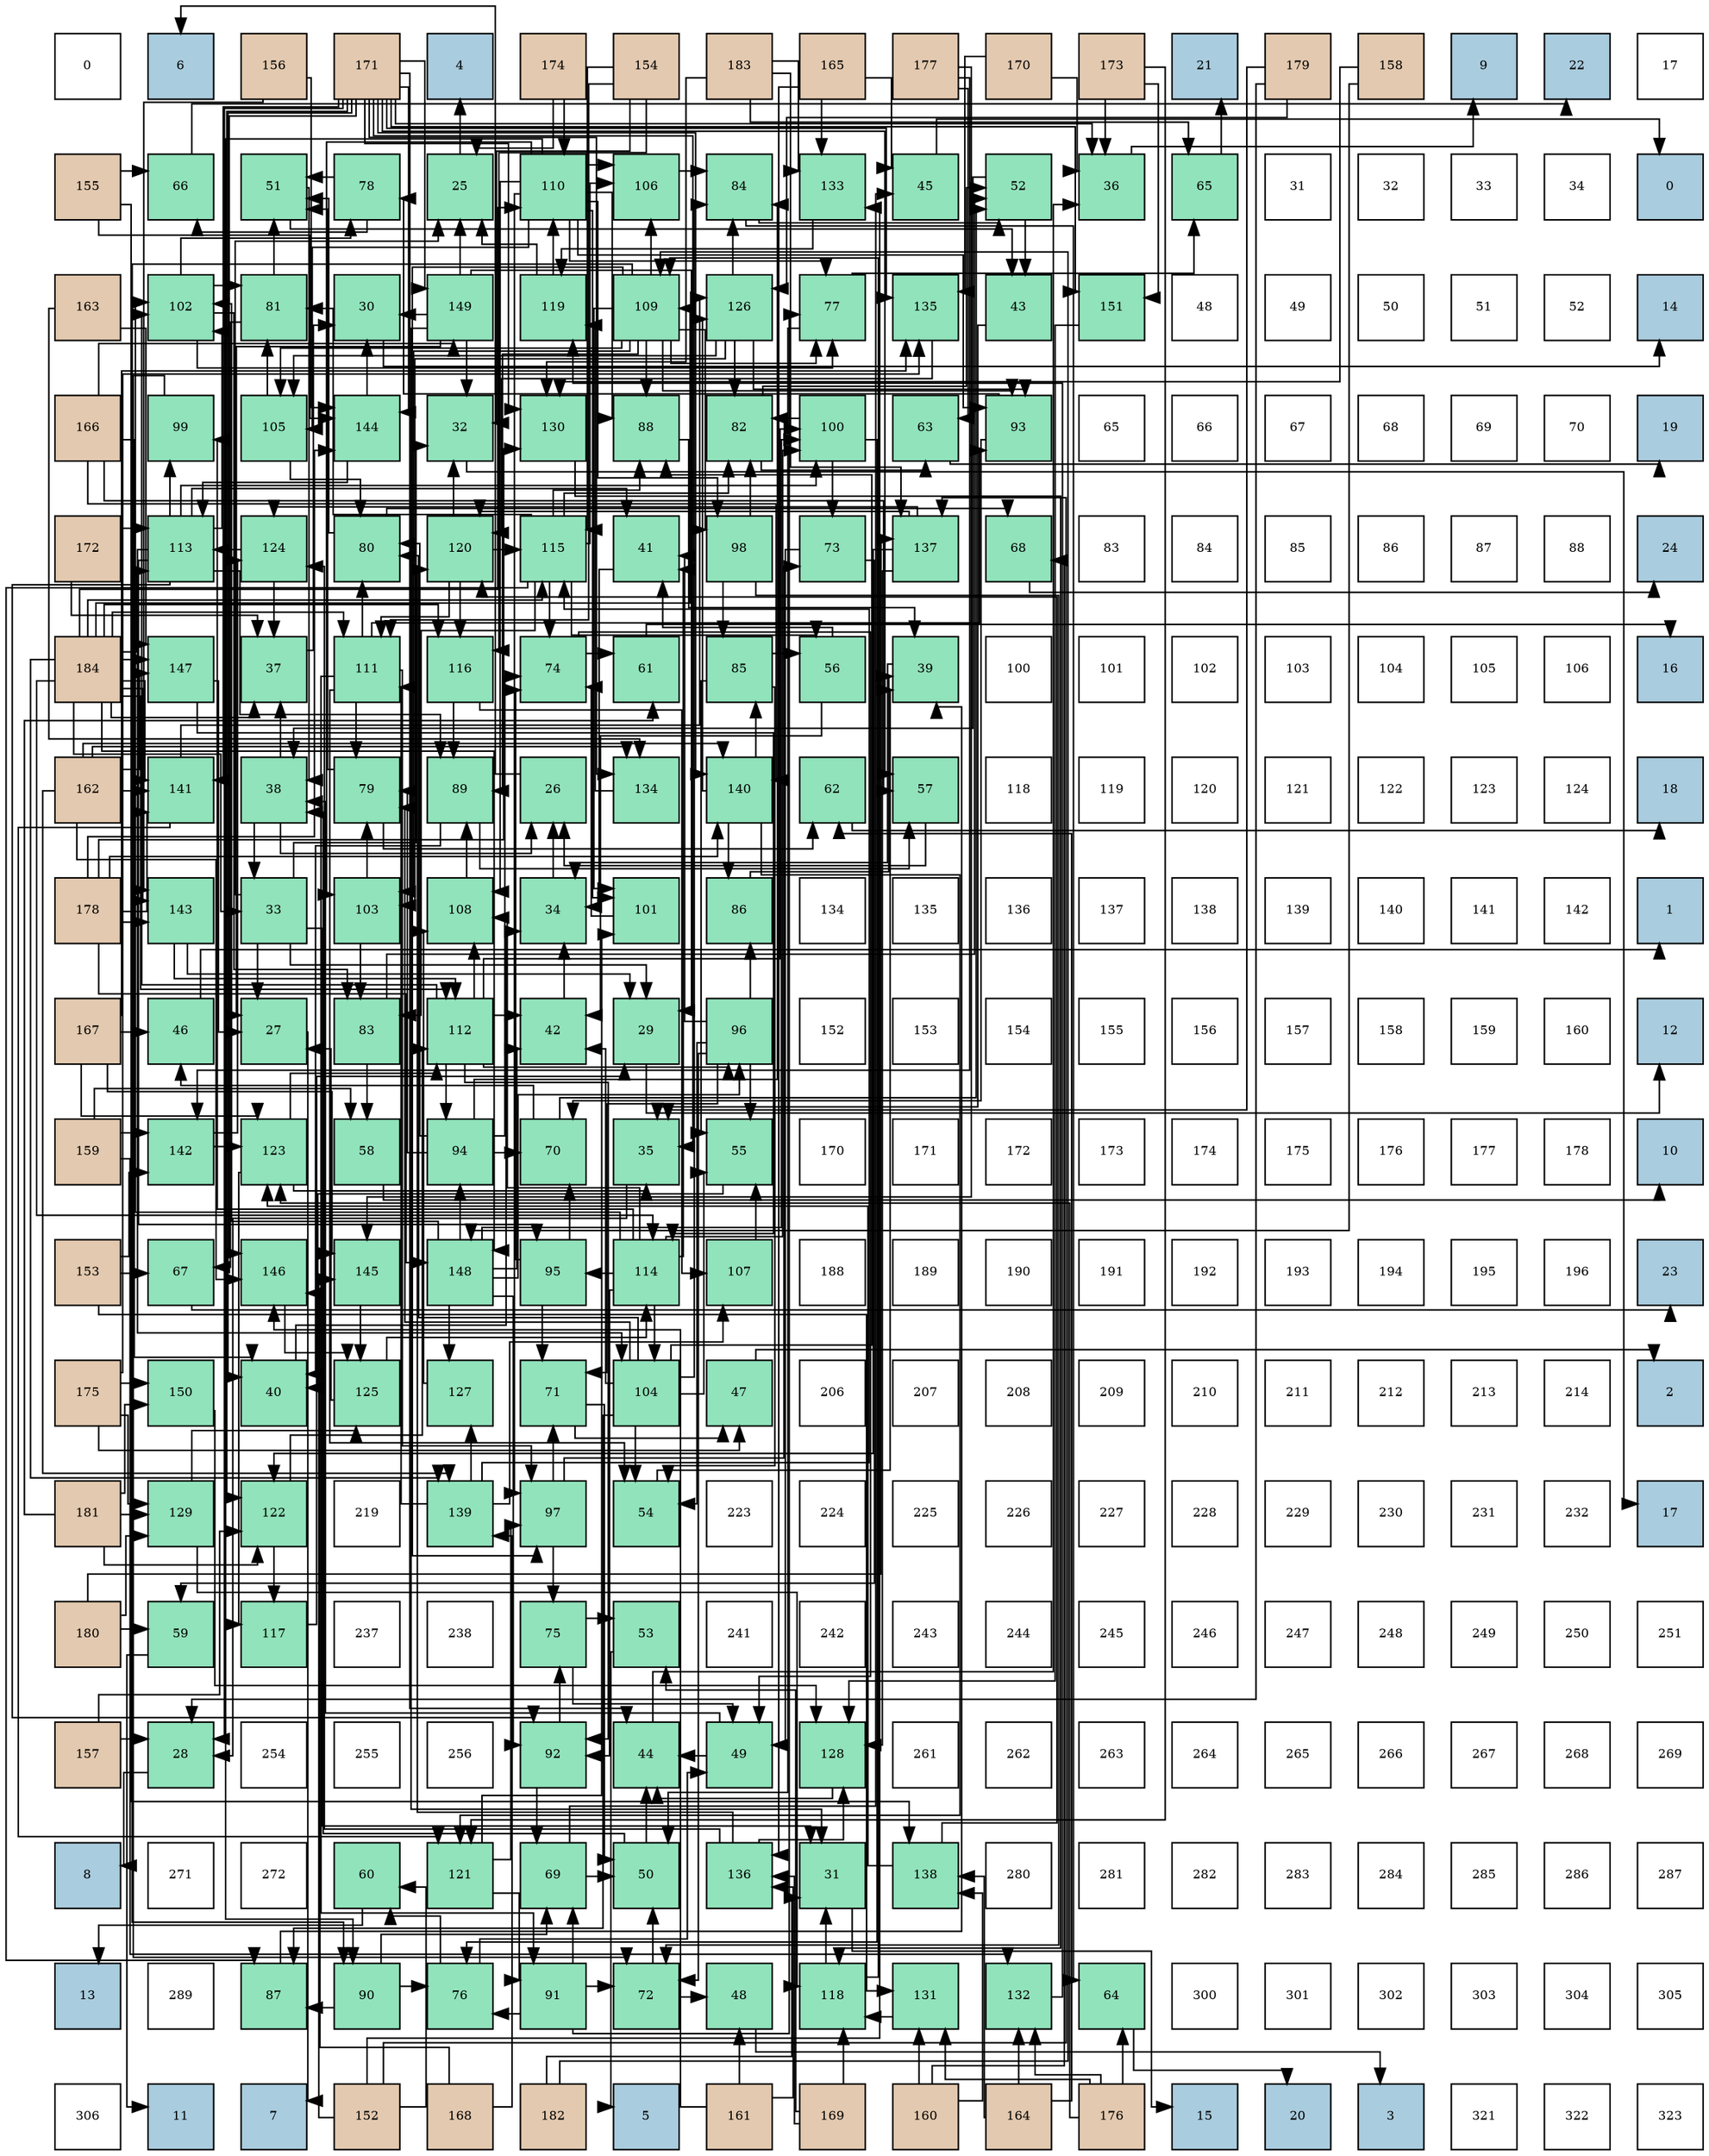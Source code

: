 digraph layout{
 rankdir=TB;
 splines=ortho;
 node [style=filled shape=square fixedsize=true width=0.6];
0[label="0", fontsize=8, fillcolor="#ffffff"];
1[label="6", fontsize=8, fillcolor="#a9ccde"];
2[label="156", fontsize=8, fillcolor="#e3c9af"];
3[label="171", fontsize=8, fillcolor="#e3c9af"];
4[label="4", fontsize=8, fillcolor="#a9ccde"];
5[label="174", fontsize=8, fillcolor="#e3c9af"];
6[label="154", fontsize=8, fillcolor="#e3c9af"];
7[label="183", fontsize=8, fillcolor="#e3c9af"];
8[label="165", fontsize=8, fillcolor="#e3c9af"];
9[label="177", fontsize=8, fillcolor="#e3c9af"];
10[label="170", fontsize=8, fillcolor="#e3c9af"];
11[label="173", fontsize=8, fillcolor="#e3c9af"];
12[label="21", fontsize=8, fillcolor="#a9ccde"];
13[label="179", fontsize=8, fillcolor="#e3c9af"];
14[label="158", fontsize=8, fillcolor="#e3c9af"];
15[label="9", fontsize=8, fillcolor="#a9ccde"];
16[label="22", fontsize=8, fillcolor="#a9ccde"];
17[label="17", fontsize=8, fillcolor="#ffffff"];
18[label="155", fontsize=8, fillcolor="#e3c9af"];
19[label="66", fontsize=8, fillcolor="#91e3bb"];
20[label="51", fontsize=8, fillcolor="#91e3bb"];
21[label="78", fontsize=8, fillcolor="#91e3bb"];
22[label="25", fontsize=8, fillcolor="#91e3bb"];
23[label="110", fontsize=8, fillcolor="#91e3bb"];
24[label="106", fontsize=8, fillcolor="#91e3bb"];
25[label="84", fontsize=8, fillcolor="#91e3bb"];
26[label="133", fontsize=8, fillcolor="#91e3bb"];
27[label="45", fontsize=8, fillcolor="#91e3bb"];
28[label="52", fontsize=8, fillcolor="#91e3bb"];
29[label="36", fontsize=8, fillcolor="#91e3bb"];
30[label="65", fontsize=8, fillcolor="#91e3bb"];
31[label="31", fontsize=8, fillcolor="#ffffff"];
32[label="32", fontsize=8, fillcolor="#ffffff"];
33[label="33", fontsize=8, fillcolor="#ffffff"];
34[label="34", fontsize=8, fillcolor="#ffffff"];
35[label="0", fontsize=8, fillcolor="#a9ccde"];
36[label="163", fontsize=8, fillcolor="#e3c9af"];
37[label="102", fontsize=8, fillcolor="#91e3bb"];
38[label="81", fontsize=8, fillcolor="#91e3bb"];
39[label="30", fontsize=8, fillcolor="#91e3bb"];
40[label="149", fontsize=8, fillcolor="#91e3bb"];
41[label="119", fontsize=8, fillcolor="#91e3bb"];
42[label="109", fontsize=8, fillcolor="#91e3bb"];
43[label="126", fontsize=8, fillcolor="#91e3bb"];
44[label="77", fontsize=8, fillcolor="#91e3bb"];
45[label="135", fontsize=8, fillcolor="#91e3bb"];
46[label="43", fontsize=8, fillcolor="#91e3bb"];
47[label="151", fontsize=8, fillcolor="#91e3bb"];
48[label="48", fontsize=8, fillcolor="#ffffff"];
49[label="49", fontsize=8, fillcolor="#ffffff"];
50[label="50", fontsize=8, fillcolor="#ffffff"];
51[label="51", fontsize=8, fillcolor="#ffffff"];
52[label="52", fontsize=8, fillcolor="#ffffff"];
53[label="14", fontsize=8, fillcolor="#a9ccde"];
54[label="166", fontsize=8, fillcolor="#e3c9af"];
55[label="99", fontsize=8, fillcolor="#91e3bb"];
56[label="105", fontsize=8, fillcolor="#91e3bb"];
57[label="144", fontsize=8, fillcolor="#91e3bb"];
58[label="32", fontsize=8, fillcolor="#91e3bb"];
59[label="130", fontsize=8, fillcolor="#91e3bb"];
60[label="88", fontsize=8, fillcolor="#91e3bb"];
61[label="82", fontsize=8, fillcolor="#91e3bb"];
62[label="100", fontsize=8, fillcolor="#91e3bb"];
63[label="63", fontsize=8, fillcolor="#91e3bb"];
64[label="93", fontsize=8, fillcolor="#91e3bb"];
65[label="65", fontsize=8, fillcolor="#ffffff"];
66[label="66", fontsize=8, fillcolor="#ffffff"];
67[label="67", fontsize=8, fillcolor="#ffffff"];
68[label="68", fontsize=8, fillcolor="#ffffff"];
69[label="69", fontsize=8, fillcolor="#ffffff"];
70[label="70", fontsize=8, fillcolor="#ffffff"];
71[label="19", fontsize=8, fillcolor="#a9ccde"];
72[label="172", fontsize=8, fillcolor="#e3c9af"];
73[label="113", fontsize=8, fillcolor="#91e3bb"];
74[label="124", fontsize=8, fillcolor="#91e3bb"];
75[label="80", fontsize=8, fillcolor="#91e3bb"];
76[label="120", fontsize=8, fillcolor="#91e3bb"];
77[label="115", fontsize=8, fillcolor="#91e3bb"];
78[label="41", fontsize=8, fillcolor="#91e3bb"];
79[label="98", fontsize=8, fillcolor="#91e3bb"];
80[label="73", fontsize=8, fillcolor="#91e3bb"];
81[label="137", fontsize=8, fillcolor="#91e3bb"];
82[label="68", fontsize=8, fillcolor="#91e3bb"];
83[label="83", fontsize=8, fillcolor="#ffffff"];
84[label="84", fontsize=8, fillcolor="#ffffff"];
85[label="85", fontsize=8, fillcolor="#ffffff"];
86[label="86", fontsize=8, fillcolor="#ffffff"];
87[label="87", fontsize=8, fillcolor="#ffffff"];
88[label="88", fontsize=8, fillcolor="#ffffff"];
89[label="24", fontsize=8, fillcolor="#a9ccde"];
90[label="184", fontsize=8, fillcolor="#e3c9af"];
91[label="147", fontsize=8, fillcolor="#91e3bb"];
92[label="37", fontsize=8, fillcolor="#91e3bb"];
93[label="111", fontsize=8, fillcolor="#91e3bb"];
94[label="116", fontsize=8, fillcolor="#91e3bb"];
95[label="74", fontsize=8, fillcolor="#91e3bb"];
96[label="61", fontsize=8, fillcolor="#91e3bb"];
97[label="85", fontsize=8, fillcolor="#91e3bb"];
98[label="56", fontsize=8, fillcolor="#91e3bb"];
99[label="39", fontsize=8, fillcolor="#91e3bb"];
100[label="100", fontsize=8, fillcolor="#ffffff"];
101[label="101", fontsize=8, fillcolor="#ffffff"];
102[label="102", fontsize=8, fillcolor="#ffffff"];
103[label="103", fontsize=8, fillcolor="#ffffff"];
104[label="104", fontsize=8, fillcolor="#ffffff"];
105[label="105", fontsize=8, fillcolor="#ffffff"];
106[label="106", fontsize=8, fillcolor="#ffffff"];
107[label="16", fontsize=8, fillcolor="#a9ccde"];
108[label="162", fontsize=8, fillcolor="#e3c9af"];
109[label="141", fontsize=8, fillcolor="#91e3bb"];
110[label="38", fontsize=8, fillcolor="#91e3bb"];
111[label="79", fontsize=8, fillcolor="#91e3bb"];
112[label="89", fontsize=8, fillcolor="#91e3bb"];
113[label="26", fontsize=8, fillcolor="#91e3bb"];
114[label="134", fontsize=8, fillcolor="#91e3bb"];
115[label="140", fontsize=8, fillcolor="#91e3bb"];
116[label="62", fontsize=8, fillcolor="#91e3bb"];
117[label="57", fontsize=8, fillcolor="#91e3bb"];
118[label="118", fontsize=8, fillcolor="#ffffff"];
119[label="119", fontsize=8, fillcolor="#ffffff"];
120[label="120", fontsize=8, fillcolor="#ffffff"];
121[label="121", fontsize=8, fillcolor="#ffffff"];
122[label="122", fontsize=8, fillcolor="#ffffff"];
123[label="123", fontsize=8, fillcolor="#ffffff"];
124[label="124", fontsize=8, fillcolor="#ffffff"];
125[label="18", fontsize=8, fillcolor="#a9ccde"];
126[label="178", fontsize=8, fillcolor="#e3c9af"];
127[label="143", fontsize=8, fillcolor="#91e3bb"];
128[label="33", fontsize=8, fillcolor="#91e3bb"];
129[label="103", fontsize=8, fillcolor="#91e3bb"];
130[label="108", fontsize=8, fillcolor="#91e3bb"];
131[label="34", fontsize=8, fillcolor="#91e3bb"];
132[label="101", fontsize=8, fillcolor="#91e3bb"];
133[label="86", fontsize=8, fillcolor="#91e3bb"];
134[label="134", fontsize=8, fillcolor="#ffffff"];
135[label="135", fontsize=8, fillcolor="#ffffff"];
136[label="136", fontsize=8, fillcolor="#ffffff"];
137[label="137", fontsize=8, fillcolor="#ffffff"];
138[label="138", fontsize=8, fillcolor="#ffffff"];
139[label="139", fontsize=8, fillcolor="#ffffff"];
140[label="140", fontsize=8, fillcolor="#ffffff"];
141[label="141", fontsize=8, fillcolor="#ffffff"];
142[label="142", fontsize=8, fillcolor="#ffffff"];
143[label="1", fontsize=8, fillcolor="#a9ccde"];
144[label="167", fontsize=8, fillcolor="#e3c9af"];
145[label="46", fontsize=8, fillcolor="#91e3bb"];
146[label="27", fontsize=8, fillcolor="#91e3bb"];
147[label="83", fontsize=8, fillcolor="#91e3bb"];
148[label="112", fontsize=8, fillcolor="#91e3bb"];
149[label="42", fontsize=8, fillcolor="#91e3bb"];
150[label="29", fontsize=8, fillcolor="#91e3bb"];
151[label="96", fontsize=8, fillcolor="#91e3bb"];
152[label="152", fontsize=8, fillcolor="#ffffff"];
153[label="153", fontsize=8, fillcolor="#ffffff"];
154[label="154", fontsize=8, fillcolor="#ffffff"];
155[label="155", fontsize=8, fillcolor="#ffffff"];
156[label="156", fontsize=8, fillcolor="#ffffff"];
157[label="157", fontsize=8, fillcolor="#ffffff"];
158[label="158", fontsize=8, fillcolor="#ffffff"];
159[label="159", fontsize=8, fillcolor="#ffffff"];
160[label="160", fontsize=8, fillcolor="#ffffff"];
161[label="12", fontsize=8, fillcolor="#a9ccde"];
162[label="159", fontsize=8, fillcolor="#e3c9af"];
163[label="142", fontsize=8, fillcolor="#91e3bb"];
164[label="123", fontsize=8, fillcolor="#91e3bb"];
165[label="58", fontsize=8, fillcolor="#91e3bb"];
166[label="94", fontsize=8, fillcolor="#91e3bb"];
167[label="70", fontsize=8, fillcolor="#91e3bb"];
168[label="35", fontsize=8, fillcolor="#91e3bb"];
169[label="55", fontsize=8, fillcolor="#91e3bb"];
170[label="170", fontsize=8, fillcolor="#ffffff"];
171[label="171", fontsize=8, fillcolor="#ffffff"];
172[label="172", fontsize=8, fillcolor="#ffffff"];
173[label="173", fontsize=8, fillcolor="#ffffff"];
174[label="174", fontsize=8, fillcolor="#ffffff"];
175[label="175", fontsize=8, fillcolor="#ffffff"];
176[label="176", fontsize=8, fillcolor="#ffffff"];
177[label="177", fontsize=8, fillcolor="#ffffff"];
178[label="178", fontsize=8, fillcolor="#ffffff"];
179[label="10", fontsize=8, fillcolor="#a9ccde"];
180[label="153", fontsize=8, fillcolor="#e3c9af"];
181[label="67", fontsize=8, fillcolor="#91e3bb"];
182[label="146", fontsize=8, fillcolor="#91e3bb"];
183[label="145", fontsize=8, fillcolor="#91e3bb"];
184[label="148", fontsize=8, fillcolor="#91e3bb"];
185[label="95", fontsize=8, fillcolor="#91e3bb"];
186[label="114", fontsize=8, fillcolor="#91e3bb"];
187[label="107", fontsize=8, fillcolor="#91e3bb"];
188[label="188", fontsize=8, fillcolor="#ffffff"];
189[label="189", fontsize=8, fillcolor="#ffffff"];
190[label="190", fontsize=8, fillcolor="#ffffff"];
191[label="191", fontsize=8, fillcolor="#ffffff"];
192[label="192", fontsize=8, fillcolor="#ffffff"];
193[label="193", fontsize=8, fillcolor="#ffffff"];
194[label="194", fontsize=8, fillcolor="#ffffff"];
195[label="195", fontsize=8, fillcolor="#ffffff"];
196[label="196", fontsize=8, fillcolor="#ffffff"];
197[label="23", fontsize=8, fillcolor="#a9ccde"];
198[label="175", fontsize=8, fillcolor="#e3c9af"];
199[label="150", fontsize=8, fillcolor="#91e3bb"];
200[label="40", fontsize=8, fillcolor="#91e3bb"];
201[label="125", fontsize=8, fillcolor="#91e3bb"];
202[label="127", fontsize=8, fillcolor="#91e3bb"];
203[label="71", fontsize=8, fillcolor="#91e3bb"];
204[label="104", fontsize=8, fillcolor="#91e3bb"];
205[label="47", fontsize=8, fillcolor="#91e3bb"];
206[label="206", fontsize=8, fillcolor="#ffffff"];
207[label="207", fontsize=8, fillcolor="#ffffff"];
208[label="208", fontsize=8, fillcolor="#ffffff"];
209[label="209", fontsize=8, fillcolor="#ffffff"];
210[label="210", fontsize=8, fillcolor="#ffffff"];
211[label="211", fontsize=8, fillcolor="#ffffff"];
212[label="212", fontsize=8, fillcolor="#ffffff"];
213[label="213", fontsize=8, fillcolor="#ffffff"];
214[label="214", fontsize=8, fillcolor="#ffffff"];
215[label="2", fontsize=8, fillcolor="#a9ccde"];
216[label="181", fontsize=8, fillcolor="#e3c9af"];
217[label="129", fontsize=8, fillcolor="#91e3bb"];
218[label="122", fontsize=8, fillcolor="#91e3bb"];
219[label="219", fontsize=8, fillcolor="#ffffff"];
220[label="139", fontsize=8, fillcolor="#91e3bb"];
221[label="97", fontsize=8, fillcolor="#91e3bb"];
222[label="54", fontsize=8, fillcolor="#91e3bb"];
223[label="223", fontsize=8, fillcolor="#ffffff"];
224[label="224", fontsize=8, fillcolor="#ffffff"];
225[label="225", fontsize=8, fillcolor="#ffffff"];
226[label="226", fontsize=8, fillcolor="#ffffff"];
227[label="227", fontsize=8, fillcolor="#ffffff"];
228[label="228", fontsize=8, fillcolor="#ffffff"];
229[label="229", fontsize=8, fillcolor="#ffffff"];
230[label="230", fontsize=8, fillcolor="#ffffff"];
231[label="231", fontsize=8, fillcolor="#ffffff"];
232[label="232", fontsize=8, fillcolor="#ffffff"];
233[label="17", fontsize=8, fillcolor="#a9ccde"];
234[label="180", fontsize=8, fillcolor="#e3c9af"];
235[label="59", fontsize=8, fillcolor="#91e3bb"];
236[label="117", fontsize=8, fillcolor="#91e3bb"];
237[label="237", fontsize=8, fillcolor="#ffffff"];
238[label="238", fontsize=8, fillcolor="#ffffff"];
239[label="75", fontsize=8, fillcolor="#91e3bb"];
240[label="53", fontsize=8, fillcolor="#91e3bb"];
241[label="241", fontsize=8, fillcolor="#ffffff"];
242[label="242", fontsize=8, fillcolor="#ffffff"];
243[label="243", fontsize=8, fillcolor="#ffffff"];
244[label="244", fontsize=8, fillcolor="#ffffff"];
245[label="245", fontsize=8, fillcolor="#ffffff"];
246[label="246", fontsize=8, fillcolor="#ffffff"];
247[label="247", fontsize=8, fillcolor="#ffffff"];
248[label="248", fontsize=8, fillcolor="#ffffff"];
249[label="249", fontsize=8, fillcolor="#ffffff"];
250[label="250", fontsize=8, fillcolor="#ffffff"];
251[label="251", fontsize=8, fillcolor="#ffffff"];
252[label="157", fontsize=8, fillcolor="#e3c9af"];
253[label="28", fontsize=8, fillcolor="#91e3bb"];
254[label="254", fontsize=8, fillcolor="#ffffff"];
255[label="255", fontsize=8, fillcolor="#ffffff"];
256[label="256", fontsize=8, fillcolor="#ffffff"];
257[label="92", fontsize=8, fillcolor="#91e3bb"];
258[label="44", fontsize=8, fillcolor="#91e3bb"];
259[label="49", fontsize=8, fillcolor="#91e3bb"];
260[label="128", fontsize=8, fillcolor="#91e3bb"];
261[label="261", fontsize=8, fillcolor="#ffffff"];
262[label="262", fontsize=8, fillcolor="#ffffff"];
263[label="263", fontsize=8, fillcolor="#ffffff"];
264[label="264", fontsize=8, fillcolor="#ffffff"];
265[label="265", fontsize=8, fillcolor="#ffffff"];
266[label="266", fontsize=8, fillcolor="#ffffff"];
267[label="267", fontsize=8, fillcolor="#ffffff"];
268[label="268", fontsize=8, fillcolor="#ffffff"];
269[label="269", fontsize=8, fillcolor="#ffffff"];
270[label="8", fontsize=8, fillcolor="#a9ccde"];
271[label="271", fontsize=8, fillcolor="#ffffff"];
272[label="272", fontsize=8, fillcolor="#ffffff"];
273[label="60", fontsize=8, fillcolor="#91e3bb"];
274[label="121", fontsize=8, fillcolor="#91e3bb"];
275[label="69", fontsize=8, fillcolor="#91e3bb"];
276[label="50", fontsize=8, fillcolor="#91e3bb"];
277[label="136", fontsize=8, fillcolor="#91e3bb"];
278[label="31", fontsize=8, fillcolor="#91e3bb"];
279[label="138", fontsize=8, fillcolor="#91e3bb"];
280[label="280", fontsize=8, fillcolor="#ffffff"];
281[label="281", fontsize=8, fillcolor="#ffffff"];
282[label="282", fontsize=8, fillcolor="#ffffff"];
283[label="283", fontsize=8, fillcolor="#ffffff"];
284[label="284", fontsize=8, fillcolor="#ffffff"];
285[label="285", fontsize=8, fillcolor="#ffffff"];
286[label="286", fontsize=8, fillcolor="#ffffff"];
287[label="287", fontsize=8, fillcolor="#ffffff"];
288[label="13", fontsize=8, fillcolor="#a9ccde"];
289[label="289", fontsize=8, fillcolor="#ffffff"];
290[label="87", fontsize=8, fillcolor="#91e3bb"];
291[label="90", fontsize=8, fillcolor="#91e3bb"];
292[label="76", fontsize=8, fillcolor="#91e3bb"];
293[label="91", fontsize=8, fillcolor="#91e3bb"];
294[label="72", fontsize=8, fillcolor="#91e3bb"];
295[label="48", fontsize=8, fillcolor="#91e3bb"];
296[label="118", fontsize=8, fillcolor="#91e3bb"];
297[label="131", fontsize=8, fillcolor="#91e3bb"];
298[label="132", fontsize=8, fillcolor="#91e3bb"];
299[label="64", fontsize=8, fillcolor="#91e3bb"];
300[label="300", fontsize=8, fillcolor="#ffffff"];
301[label="301", fontsize=8, fillcolor="#ffffff"];
302[label="302", fontsize=8, fillcolor="#ffffff"];
303[label="303", fontsize=8, fillcolor="#ffffff"];
304[label="304", fontsize=8, fillcolor="#ffffff"];
305[label="305", fontsize=8, fillcolor="#ffffff"];
306[label="306", fontsize=8, fillcolor="#ffffff"];
307[label="11", fontsize=8, fillcolor="#a9ccde"];
308[label="7", fontsize=8, fillcolor="#a9ccde"];
309[label="152", fontsize=8, fillcolor="#e3c9af"];
310[label="168", fontsize=8, fillcolor="#e3c9af"];
311[label="182", fontsize=8, fillcolor="#e3c9af"];
312[label="5", fontsize=8, fillcolor="#a9ccde"];
313[label="161", fontsize=8, fillcolor="#e3c9af"];
314[label="169", fontsize=8, fillcolor="#e3c9af"];
315[label="160", fontsize=8, fillcolor="#e3c9af"];
316[label="164", fontsize=8, fillcolor="#e3c9af"];
317[label="176", fontsize=8, fillcolor="#e3c9af"];
318[label="15", fontsize=8, fillcolor="#a9ccde"];
319[label="20", fontsize=8, fillcolor="#a9ccde"];
320[label="3", fontsize=8, fillcolor="#a9ccde"];
321[label="321", fontsize=8, fillcolor="#ffffff"];
322[label="322", fontsize=8, fillcolor="#ffffff"];
323[label="323", fontsize=8, fillcolor="#ffffff"];
edge [constraint=false, style=vis];22 -> 4;
113 -> 1;
146 -> 308;
253 -> 270;
150 -> 161;
39 -> 53;
278 -> 318;
58 -> 233;
128 -> 22;
128 -> 146;
128 -> 150;
128 -> 278;
128 -> 58;
131 -> 113;
168 -> 253;
29 -> 15;
92 -> 39;
110 -> 113;
110 -> 128;
110 -> 92;
99 -> 131;
200 -> 131;
78 -> 131;
149 -> 131;
46 -> 168;
258 -> 29;
27 -> 35;
145 -> 143;
205 -> 215;
295 -> 320;
259 -> 110;
259 -> 258;
276 -> 110;
276 -> 258;
20 -> 110;
20 -> 46;
28 -> 110;
28 -> 46;
240 -> 312;
222 -> 99;
169 -> 200;
98 -> 78;
98 -> 149;
117 -> 113;
165 -> 179;
235 -> 307;
273 -> 288;
96 -> 107;
116 -> 125;
63 -> 71;
299 -> 319;
30 -> 12;
19 -> 16;
181 -> 197;
82 -> 89;
275 -> 27;
275 -> 276;
167 -> 145;
167 -> 28;
203 -> 205;
203 -> 276;
294 -> 295;
294 -> 276;
80 -> 259;
80 -> 235;
95 -> 259;
95 -> 96;
239 -> 259;
239 -> 240;
292 -> 259;
292 -> 273;
44 -> 276;
44 -> 30;
21 -> 20;
21 -> 19;
111 -> 20;
111 -> 116;
75 -> 20;
75 -> 82;
38 -> 20;
38 -> 181;
61 -> 28;
61 -> 63;
147 -> 28;
147 -> 165;
25 -> 28;
25 -> 299;
97 -> 222;
97 -> 169;
97 -> 98;
133 -> 99;
290 -> 99;
60 -> 99;
112 -> 200;
112 -> 117;
291 -> 275;
291 -> 292;
291 -> 290;
293 -> 275;
293 -> 294;
293 -> 292;
293 -> 44;
257 -> 275;
257 -> 239;
64 -> 167;
64 -> 21;
166 -> 167;
166 -> 95;
166 -> 111;
166 -> 75;
166 -> 25;
185 -> 167;
185 -> 203;
185 -> 95;
151 -> 78;
151 -> 222;
151 -> 169;
151 -> 203;
151 -> 294;
151 -> 133;
221 -> 203;
221 -> 80;
221 -> 239;
79 -> 294;
79 -> 61;
79 -> 97;
55 -> 294;
62 -> 80;
62 -> 292;
62 -> 61;
132 -> 95;
37 -> 44;
37 -> 21;
37 -> 38;
37 -> 147;
129 -> 111;
129 -> 147;
204 -> 149;
204 -> 222;
204 -> 169;
204 -> 111;
204 -> 75;
204 -> 25;
204 -> 290;
204 -> 60;
56 -> 75;
56 -> 38;
24 -> 25;
187 -> 169;
130 -> 112;
42 -> 44;
42 -> 60;
42 -> 112;
42 -> 291;
42 -> 64;
42 -> 221;
42 -> 79;
42 -> 132;
42 -> 129;
42 -> 56;
42 -> 24;
23 -> 44;
23 -> 60;
23 -> 291;
23 -> 64;
23 -> 221;
23 -> 79;
23 -> 132;
23 -> 129;
23 -> 56;
23 -> 24;
23 -> 130;
93 -> 222;
93 -> 111;
93 -> 75;
93 -> 293;
93 -> 64;
93 -> 221;
148 -> 149;
148 -> 257;
148 -> 166;
148 -> 151;
148 -> 62;
148 -> 37;
148 -> 130;
73 -> 78;
73 -> 112;
73 -> 257;
73 -> 185;
73 -> 55;
73 -> 62;
73 -> 37;
73 -> 204;
186 -> 78;
186 -> 257;
186 -> 185;
186 -> 55;
186 -> 62;
186 -> 37;
186 -> 204;
186 -> 130;
77 -> 98;
77 -> 95;
77 -> 38;
77 -> 61;
77 -> 147;
77 -> 290;
77 -> 60;
77 -> 24;
94 -> 112;
94 -> 187;
236 -> 150;
296 -> 278;
296 -> 42;
41 -> 22;
41 -> 23;
76 -> 58;
76 -> 93;
76 -> 77;
76 -> 94;
274 -> 293;
274 -> 221;
274 -> 132;
218 -> 148;
218 -> 236;
164 -> 168;
164 -> 148;
164 -> 236;
74 -> 92;
74 -> 73;
201 -> 146;
201 -> 186;
43 -> 61;
43 -> 25;
43 -> 64;
43 -> 129;
43 -> 56;
202 -> 130;
260 -> 258;
217 -> 296;
217 -> 201;
59 -> 296;
297 -> 296;
298 -> 41;
26 -> 41;
114 -> 41;
45 -> 76;
277 -> 76;
277 -> 74;
277 -> 260;
81 -> 76;
81 -> 218;
81 -> 74;
81 -> 260;
279 -> 76;
279 -> 164;
220 -> 187;
220 -> 93;
220 -> 77;
220 -> 202;
115 -> 97;
115 -> 133;
115 -> 274;
115 -> 43;
109 -> 274;
109 -> 43;
163 -> 164;
163 -> 74;
127 -> 150;
127 -> 148;
57 -> 39;
57 -> 73;
183 -> 201;
182 -> 201;
91 -> 146;
91 -> 186;
184 -> 149;
184 -> 257;
184 -> 166;
184 -> 151;
184 -> 62;
184 -> 37;
184 -> 202;
40 -> 22;
40 -> 146;
40 -> 150;
40 -> 39;
40 -> 278;
40 -> 58;
199 -> 260;
47 -> 260;
309 -> 273;
309 -> 26;
309 -> 81;
309 -> 183;
180 -> 181;
180 -> 297;
180 -> 163;
6 -> 58;
6 -> 93;
6 -> 77;
6 -> 94;
18 -> 19;
18 -> 279;
18 -> 57;
2 -> 127;
2 -> 57;
252 -> 253;
252 -> 218;
14 -> 59;
14 -> 184;
162 -> 165;
162 -> 298;
162 -> 163;
315 -> 82;
315 -> 297;
315 -> 279;
313 -> 295;
313 -> 277;
313 -> 182;
108 -> 114;
108 -> 220;
108 -> 115;
108 -> 109;
108 -> 182;
108 -> 91;
36 -> 114;
36 -> 91;
316 -> 116;
316 -> 298;
316 -> 279;
8 -> 27;
8 -> 26;
8 -> 277;
54 -> 200;
54 -> 117;
54 -> 115;
54 -> 40;
144 -> 145;
144 -> 164;
144 -> 45;
144 -> 183;
310 -> 220;
310 -> 182;
314 -> 240;
314 -> 296;
314 -> 277;
10 -> 29;
10 -> 45;
3 -> 253;
3 -> 168;
3 -> 29;
3 -> 200;
3 -> 258;
3 -> 117;
3 -> 218;
3 -> 59;
3 -> 114;
3 -> 45;
3 -> 115;
3 -> 109;
3 -> 57;
3 -> 182;
3 -> 40;
3 -> 47;
72 -> 92;
72 -> 73;
11 -> 29;
11 -> 274;
11 -> 47;
5 -> 22;
5 -> 23;
198 -> 205;
198 -> 217;
198 -> 45;
198 -> 199;
317 -> 299;
317 -> 164;
317 -> 297;
317 -> 298;
9 -> 63;
9 -> 163;
9 -> 183;
126 -> 59;
126 -> 115;
126 -> 109;
126 -> 127;
126 -> 57;
126 -> 184;
13 -> 253;
13 -> 168;
13 -> 43;
234 -> 235;
234 -> 217;
234 -> 81;
216 -> 96;
216 -> 218;
216 -> 217;
216 -> 199;
311 -> 278;
311 -> 42;
7 -> 30;
7 -> 59;
7 -> 26;
7 -> 81;
90 -> 128;
90 -> 92;
90 -> 42;
90 -> 23;
90 -> 93;
90 -> 148;
90 -> 73;
90 -> 186;
90 -> 77;
90 -> 94;
90 -> 220;
90 -> 109;
90 -> 127;
90 -> 91;
90 -> 184;
edge [constraint=true, style=invis];
0 -> 18 -> 36 -> 54 -> 72 -> 90 -> 108 -> 126 -> 144 -> 162 -> 180 -> 198 -> 216 -> 234 -> 252 -> 270 -> 288 -> 306;
1 -> 19 -> 37 -> 55 -> 73 -> 91 -> 109 -> 127 -> 145 -> 163 -> 181 -> 199 -> 217 -> 235 -> 253 -> 271 -> 289 -> 307;
2 -> 20 -> 38 -> 56 -> 74 -> 92 -> 110 -> 128 -> 146 -> 164 -> 182 -> 200 -> 218 -> 236 -> 254 -> 272 -> 290 -> 308;
3 -> 21 -> 39 -> 57 -> 75 -> 93 -> 111 -> 129 -> 147 -> 165 -> 183 -> 201 -> 219 -> 237 -> 255 -> 273 -> 291 -> 309;
4 -> 22 -> 40 -> 58 -> 76 -> 94 -> 112 -> 130 -> 148 -> 166 -> 184 -> 202 -> 220 -> 238 -> 256 -> 274 -> 292 -> 310;
5 -> 23 -> 41 -> 59 -> 77 -> 95 -> 113 -> 131 -> 149 -> 167 -> 185 -> 203 -> 221 -> 239 -> 257 -> 275 -> 293 -> 311;
6 -> 24 -> 42 -> 60 -> 78 -> 96 -> 114 -> 132 -> 150 -> 168 -> 186 -> 204 -> 222 -> 240 -> 258 -> 276 -> 294 -> 312;
7 -> 25 -> 43 -> 61 -> 79 -> 97 -> 115 -> 133 -> 151 -> 169 -> 187 -> 205 -> 223 -> 241 -> 259 -> 277 -> 295 -> 313;
8 -> 26 -> 44 -> 62 -> 80 -> 98 -> 116 -> 134 -> 152 -> 170 -> 188 -> 206 -> 224 -> 242 -> 260 -> 278 -> 296 -> 314;
9 -> 27 -> 45 -> 63 -> 81 -> 99 -> 117 -> 135 -> 153 -> 171 -> 189 -> 207 -> 225 -> 243 -> 261 -> 279 -> 297 -> 315;
10 -> 28 -> 46 -> 64 -> 82 -> 100 -> 118 -> 136 -> 154 -> 172 -> 190 -> 208 -> 226 -> 244 -> 262 -> 280 -> 298 -> 316;
11 -> 29 -> 47 -> 65 -> 83 -> 101 -> 119 -> 137 -> 155 -> 173 -> 191 -> 209 -> 227 -> 245 -> 263 -> 281 -> 299 -> 317;
12 -> 30 -> 48 -> 66 -> 84 -> 102 -> 120 -> 138 -> 156 -> 174 -> 192 -> 210 -> 228 -> 246 -> 264 -> 282 -> 300 -> 318;
13 -> 31 -> 49 -> 67 -> 85 -> 103 -> 121 -> 139 -> 157 -> 175 -> 193 -> 211 -> 229 -> 247 -> 265 -> 283 -> 301 -> 319;
14 -> 32 -> 50 -> 68 -> 86 -> 104 -> 122 -> 140 -> 158 -> 176 -> 194 -> 212 -> 230 -> 248 -> 266 -> 284 -> 302 -> 320;
15 -> 33 -> 51 -> 69 -> 87 -> 105 -> 123 -> 141 -> 159 -> 177 -> 195 -> 213 -> 231 -> 249 -> 267 -> 285 -> 303 -> 321;
16 -> 34 -> 52 -> 70 -> 88 -> 106 -> 124 -> 142 -> 160 -> 178 -> 196 -> 214 -> 232 -> 250 -> 268 -> 286 -> 304 -> 322;
17 -> 35 -> 53 -> 71 -> 89 -> 107 -> 125 -> 143 -> 161 -> 179 -> 197 -> 215 -> 233 -> 251 -> 269 -> 287 -> 305 -> 323;
rank = same {0 -> 1 -> 2 -> 3 -> 4 -> 5 -> 6 -> 7 -> 8 -> 9 -> 10 -> 11 -> 12 -> 13 -> 14 -> 15 -> 16 -> 17};
rank = same {18 -> 19 -> 20 -> 21 -> 22 -> 23 -> 24 -> 25 -> 26 -> 27 -> 28 -> 29 -> 30 -> 31 -> 32 -> 33 -> 34 -> 35};
rank = same {36 -> 37 -> 38 -> 39 -> 40 -> 41 -> 42 -> 43 -> 44 -> 45 -> 46 -> 47 -> 48 -> 49 -> 50 -> 51 -> 52 -> 53};
rank = same {54 -> 55 -> 56 -> 57 -> 58 -> 59 -> 60 -> 61 -> 62 -> 63 -> 64 -> 65 -> 66 -> 67 -> 68 -> 69 -> 70 -> 71};
rank = same {72 -> 73 -> 74 -> 75 -> 76 -> 77 -> 78 -> 79 -> 80 -> 81 -> 82 -> 83 -> 84 -> 85 -> 86 -> 87 -> 88 -> 89};
rank = same {90 -> 91 -> 92 -> 93 -> 94 -> 95 -> 96 -> 97 -> 98 -> 99 -> 100 -> 101 -> 102 -> 103 -> 104 -> 105 -> 106 -> 107};
rank = same {108 -> 109 -> 110 -> 111 -> 112 -> 113 -> 114 -> 115 -> 116 -> 117 -> 118 -> 119 -> 120 -> 121 -> 122 -> 123 -> 124 -> 125};
rank = same {126 -> 127 -> 128 -> 129 -> 130 -> 131 -> 132 -> 133 -> 134 -> 135 -> 136 -> 137 -> 138 -> 139 -> 140 -> 141 -> 142 -> 143};
rank = same {144 -> 145 -> 146 -> 147 -> 148 -> 149 -> 150 -> 151 -> 152 -> 153 -> 154 -> 155 -> 156 -> 157 -> 158 -> 159 -> 160 -> 161};
rank = same {162 -> 163 -> 164 -> 165 -> 166 -> 167 -> 168 -> 169 -> 170 -> 171 -> 172 -> 173 -> 174 -> 175 -> 176 -> 177 -> 178 -> 179};
rank = same {180 -> 181 -> 182 -> 183 -> 184 -> 185 -> 186 -> 187 -> 188 -> 189 -> 190 -> 191 -> 192 -> 193 -> 194 -> 195 -> 196 -> 197};
rank = same {198 -> 199 -> 200 -> 201 -> 202 -> 203 -> 204 -> 205 -> 206 -> 207 -> 208 -> 209 -> 210 -> 211 -> 212 -> 213 -> 214 -> 215};
rank = same {216 -> 217 -> 218 -> 219 -> 220 -> 221 -> 222 -> 223 -> 224 -> 225 -> 226 -> 227 -> 228 -> 229 -> 230 -> 231 -> 232 -> 233};
rank = same {234 -> 235 -> 236 -> 237 -> 238 -> 239 -> 240 -> 241 -> 242 -> 243 -> 244 -> 245 -> 246 -> 247 -> 248 -> 249 -> 250 -> 251};
rank = same {252 -> 253 -> 254 -> 255 -> 256 -> 257 -> 258 -> 259 -> 260 -> 261 -> 262 -> 263 -> 264 -> 265 -> 266 -> 267 -> 268 -> 269};
rank = same {270 -> 271 -> 272 -> 273 -> 274 -> 275 -> 276 -> 277 -> 278 -> 279 -> 280 -> 281 -> 282 -> 283 -> 284 -> 285 -> 286 -> 287};
rank = same {288 -> 289 -> 290 -> 291 -> 292 -> 293 -> 294 -> 295 -> 296 -> 297 -> 298 -> 299 -> 300 -> 301 -> 302 -> 303 -> 304 -> 305};
rank = same {306 -> 307 -> 308 -> 309 -> 310 -> 311 -> 312 -> 313 -> 314 -> 315 -> 316 -> 317 -> 318 -> 319 -> 320 -> 321 -> 322 -> 323};
}